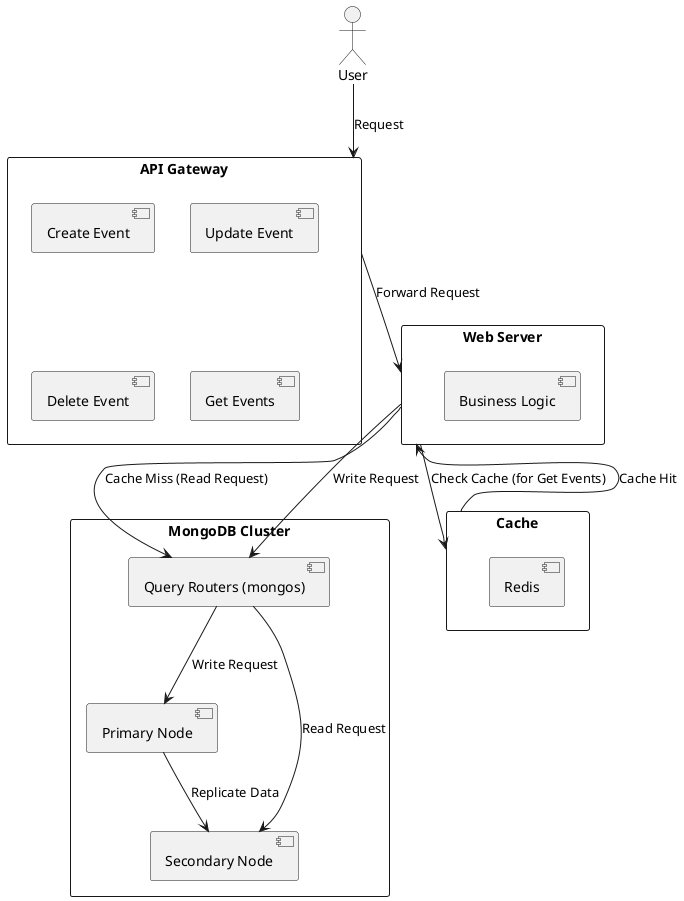 @startuml

actor User

rectangle "API Gateway" {
  [Create Event]
  [Update Event]
  [Delete Event]
  [Get Events]
}

rectangle "Web Server" {
  [Business Logic]
}

rectangle "MongoDB Cluster" {
  [Query Routers (mongos)]
  [Primary Node]
  [Secondary Node]
}

rectangle "Cache" {
  [Redis]
}

User --> "API Gateway": Request
"API Gateway" --> "Web Server": Forward Request
"Web Server" --> "Cache": Check Cache (for Get Events)
"Cache" --> "Web Server": Cache Hit
"Web Server" --> "Query Routers (mongos)": Cache Miss (Read Request)
"Web Server" --> "Query Routers (mongos)": Write Request
"Query Routers (mongos)" --> "Secondary Node": Read Request
"Query Routers (mongos)" --> "Primary Node": Write Request
"Primary Node" --> "Secondary Node": Replicate Data

@enduml
